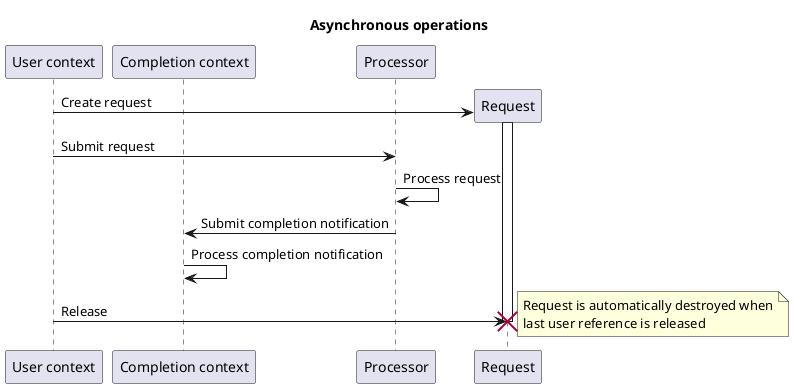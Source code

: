 @startuml

title Asynchronous operations 

participant "User context" as user
participant "Completion context" as comp_ctx
participant "Processor" as processor
participant "Request" as request

create request
user -> request: Create request
activate request
user -> processor: Submit request
processor -> processor: Process request
processor->comp_ctx: Submit completion notification
comp_ctx -> comp_ctx: Process completion notification

user -> request: Release
note right
    Request is automatically destroyed when
    last user reference is released
end note
destroy request

@enduml
